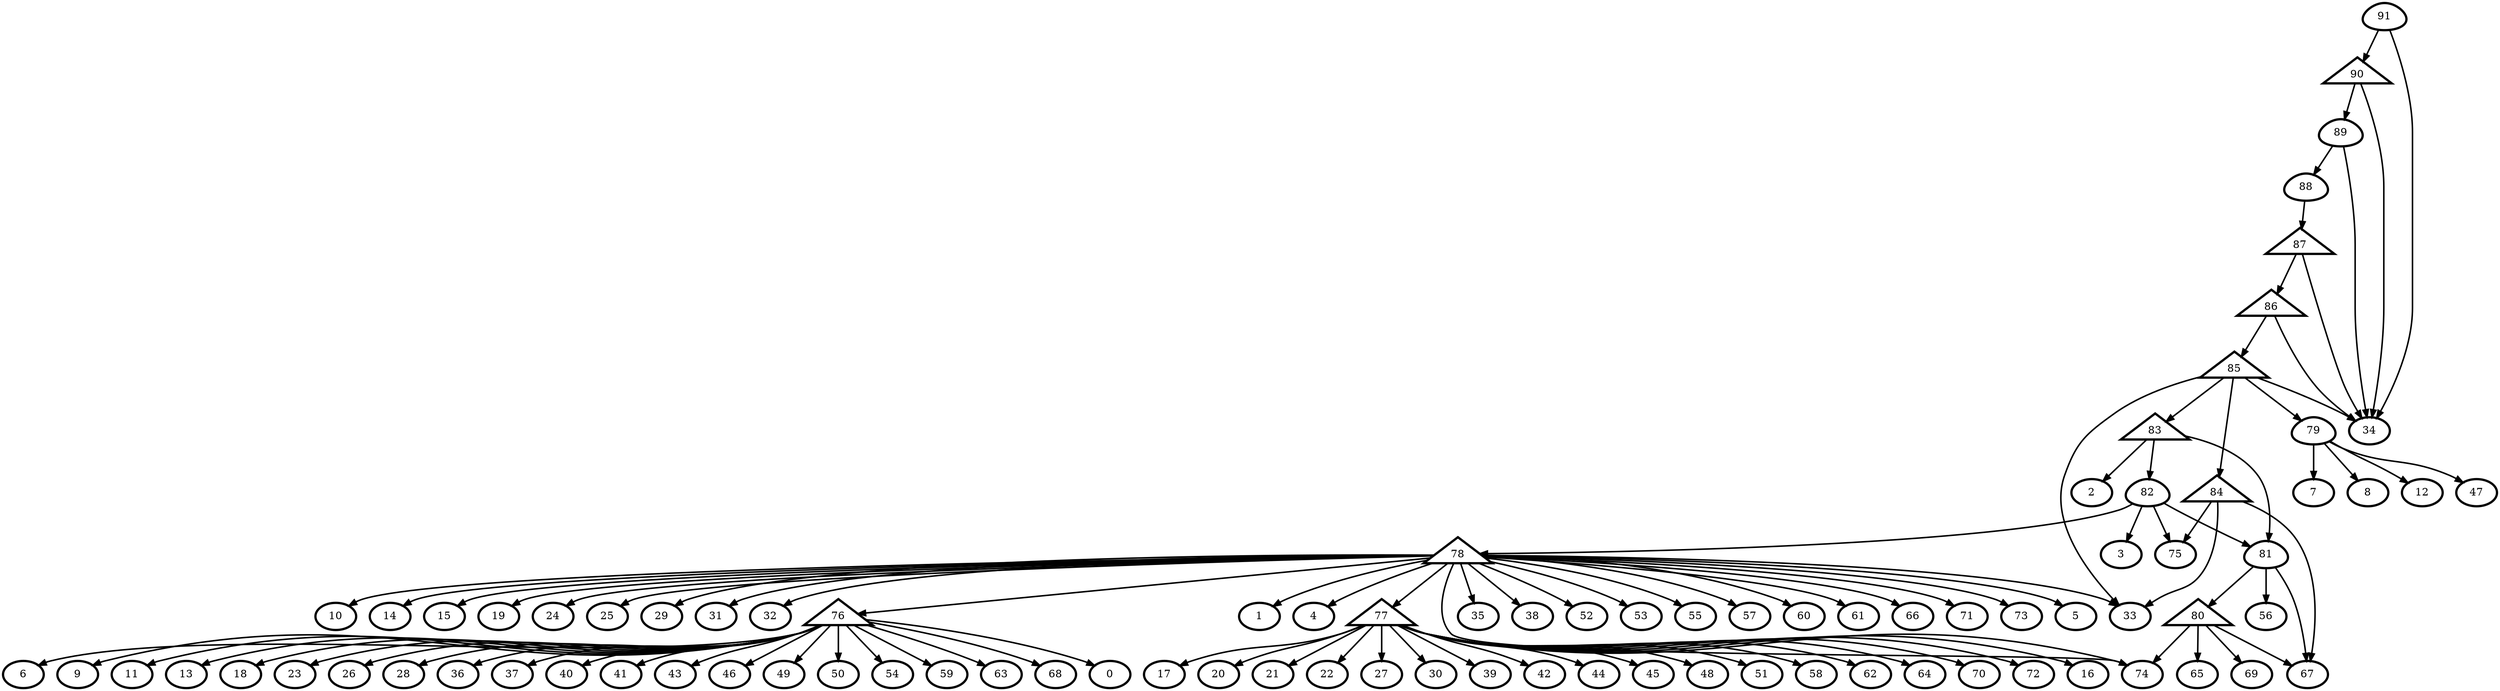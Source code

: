 digraph G {
    0 [penwidth=3,label="0"]
    1 [penwidth=3,label="1"]
    2 [penwidth=3,label="2"]
    3 [penwidth=3,label="3"]
    4 [penwidth=3,label="4"]
    5 [penwidth=3,label="5"]
    6 [penwidth=3,label="6"]
    7 [penwidth=3,label="7"]
    8 [penwidth=3,label="8"]
    9 [penwidth=3,label="9"]
    10 [penwidth=3,label="10"]
    11 [penwidth=3,label="11"]
    12 [penwidth=3,label="12"]
    13 [penwidth=3,label="13"]
    14 [penwidth=3,label="14"]
    15 [penwidth=3,label="15"]
    16 [penwidth=3,label="16"]
    17 [penwidth=3,label="17"]
    18 [penwidth=3,label="18"]
    19 [penwidth=3,label="19"]
    20 [penwidth=3,label="20"]
    21 [penwidth=3,label="21"]
    22 [penwidth=3,label="22"]
    23 [penwidth=3,label="23"]
    24 [penwidth=3,label="24"]
    25 [penwidth=3,label="25"]
    26 [penwidth=3,label="26"]
    27 [penwidth=3,label="27"]
    28 [penwidth=3,label="28"]
    29 [penwidth=3,label="29"]
    30 [penwidth=3,label="30"]
    31 [penwidth=3,label="31"]
    32 [penwidth=3,label="32"]
    33 [penwidth=3,label="33"]
    34 [penwidth=3,label="34"]
    35 [penwidth=3,label="35"]
    36 [penwidth=3,label="36"]
    37 [penwidth=3,label="37"]
    38 [penwidth=3,label="38"]
    39 [penwidth=3,label="39"]
    40 [penwidth=3,label="40"]
    41 [penwidth=3,label="41"]
    42 [penwidth=3,label="42"]
    43 [penwidth=3,label="43"]
    44 [penwidth=3,label="44"]
    45 [penwidth=3,label="45"]
    46 [penwidth=3,label="46"]
    47 [penwidth=3,label="47"]
    48 [penwidth=3,label="48"]
    49 [penwidth=3,label="49"]
    50 [penwidth=3,label="50"]
    51 [penwidth=3,label="51"]
    52 [penwidth=3,label="52"]
    53 [penwidth=3,label="53"]
    54 [penwidth=3,label="54"]
    55 [penwidth=3,label="55"]
    56 [penwidth=3,label="56"]
    57 [penwidth=3,label="57"]
    58 [penwidth=3,label="58"]
    59 [penwidth=3,label="59"]
    60 [penwidth=3,label="60"]
    61 [penwidth=3,label="61"]
    62 [penwidth=3,label="62"]
    63 [penwidth=3,label="63"]
    64 [penwidth=3,label="64"]
    65 [penwidth=3,label="65"]
    66 [penwidth=3,label="66"]
    67 [penwidth=3,label="67"]
    68 [penwidth=3,label="68"]
    69 [penwidth=3,label="69"]
    70 [penwidth=3,label="70"]
    71 [penwidth=3,label="71"]
    72 [penwidth=3,label="72"]
    73 [penwidth=3,label="73"]
    74 [penwidth=3,label="74"]
    75 [penwidth=3,label="75"]
    76 [penwidth=3,label="79",shape = "egg"]
    77 [penwidth=3,label="81",shape = "egg"]
    78 [penwidth=3,label="82",shape = "egg"]
    79 [penwidth=3,label="88",shape = "egg"]
    80 [penwidth=3,label="89",shape = "egg"]
    81 [penwidth=3,label="76",shape = "triangle"]
    82 [penwidth=3,label="77",shape = "triangle"]
    83 [penwidth=3,label="78",shape = "triangle"]
    84 [penwidth=3,label="80",shape = "triangle"]
    85 [penwidth=3,label="83",shape = "triangle"]
    86 [penwidth=3,label="84",shape = "triangle"]
    87 [penwidth=3,label="85",shape = "triangle"]
    88 [penwidth=3,label="86",shape = "triangle"]
    89 [penwidth=3,label="87",shape = "triangle"]
    90 [penwidth=3,label="90",shape = "triangle"]
    91 [penwidth=3,label="91",shape = "egg"]

    81 -> 54 [penwidth=2]
    81 -> 23 [penwidth=2]
    81 -> 63 [penwidth=2]
    81 -> 50 [penwidth=2]
    81 -> 18 [penwidth=2]
    81 -> 13 [penwidth=2]
    81 -> 40 [penwidth=2]
    81 -> 43 [penwidth=2]
    81 -> 28 [penwidth=2]
    81 -> 68 [penwidth=2]
    81 -> 0 [penwidth=2]
    81 -> 46 [penwidth=2]
    81 -> 11 [penwidth=2]
    81 -> 59 [penwidth=2]
    81 -> 37 [penwidth=2]
    81 -> 41 [penwidth=2]
    81 -> 6 [penwidth=2]
    81 -> 49 [penwidth=2]
    81 -> 9 [penwidth=2]
    81 -> 26 [penwidth=2]
    81 -> 36 [penwidth=2]
    82 -> 39 [penwidth=2]
    82 -> 58 [penwidth=2]
    82 -> 74 [penwidth=2]
    82 -> 42 [penwidth=2]
    82 -> 22 [penwidth=2]
    82 -> 27 [penwidth=2]
    82 -> 64 [penwidth=2]
    82 -> 70 [penwidth=2]
    82 -> 45 [penwidth=2]
    82 -> 62 [penwidth=2]
    82 -> 30 [penwidth=2]
    82 -> 17 [penwidth=2]
    82 -> 48 [penwidth=2]
    82 -> 44 [penwidth=2]
    82 -> 51 [penwidth=2]
    82 -> 20 [penwidth=2]
    82 -> 16 [penwidth=2]
    82 -> 21 [penwidth=2]
    82 -> 72 [penwidth=2]
    83 -> 38 [penwidth=2]
    83 -> 15 [penwidth=2]
    83 -> 71 [penwidth=2]
    83 -> 31 [penwidth=2]
    83 -> 53 [penwidth=2]
    83 -> 55 [penwidth=2]
    83 -> 66 [penwidth=2]
    83 -> 5 [penwidth=2]
    83 -> 1 [penwidth=2]
    83 -> 81 [penwidth=2]
    83 -> 73 [penwidth=2]
    83 -> 25 [penwidth=2]
    83 -> 14 [penwidth=2]
    83 -> 4 [penwidth=2]
    83 -> 57 [penwidth=2]
    83 -> 52 [penwidth=2]
    83 -> 82 [penwidth=2]
    83 -> 19 [penwidth=2]
    83 -> 74 [penwidth=2]
    83 -> 24 [penwidth=2]
    83 -> 32 [penwidth=2]
    83 -> 60 [penwidth=2]
    83 -> 35 [penwidth=2]
    83 -> 33 [penwidth=2]
    83 -> 61 [penwidth=2]
    83 -> 29 [penwidth=2]
    83 -> 10 [penwidth=2]
    76 -> 12 [penwidth=2]
    76 -> 8 [penwidth=2]
    76 -> 7 [penwidth=2]
    76 -> 47 [penwidth=2]
    84 -> 67 [penwidth=2]
    84 -> 74 [penwidth=2]
    84 -> 69 [penwidth=2]
    84 -> 65 [penwidth=2]
    77 -> 56 [penwidth=2]
    77 -> 67 [penwidth=2]
    77 -> 84 [penwidth=2]
    78 -> 3 [penwidth=2]
    78 -> 77 [penwidth=2]
    78 -> 83 [penwidth=2]
    78 -> 75 [penwidth=2]
    85 -> 77 [penwidth=2]
    85 -> 2 [penwidth=2]
    85 -> 78 [penwidth=2]
    86 -> 33 [penwidth=2]
    86 -> 67 [penwidth=2]
    86 -> 75 [penwidth=2]
    87 -> 76 [penwidth=2]
    87 -> 86 [penwidth=2]
    87 -> 33 [penwidth=2]
    87 -> 34 [penwidth=2]
    87 -> 85 [penwidth=2]
    88 -> 34 [penwidth=2]
    88 -> 87 [penwidth=2]
    89 -> 88 [penwidth=2]
    89 -> 34 [penwidth=2]
    79 -> 89 [penwidth=2]
    80 -> 79 [penwidth=2]
    80 -> 34 [penwidth=2]
    90 -> 80 [penwidth=2]
    90 -> 34 [penwidth=2]
    91 -> 90 [penwidth=2]
    91 -> 34 [penwidth=2]
}